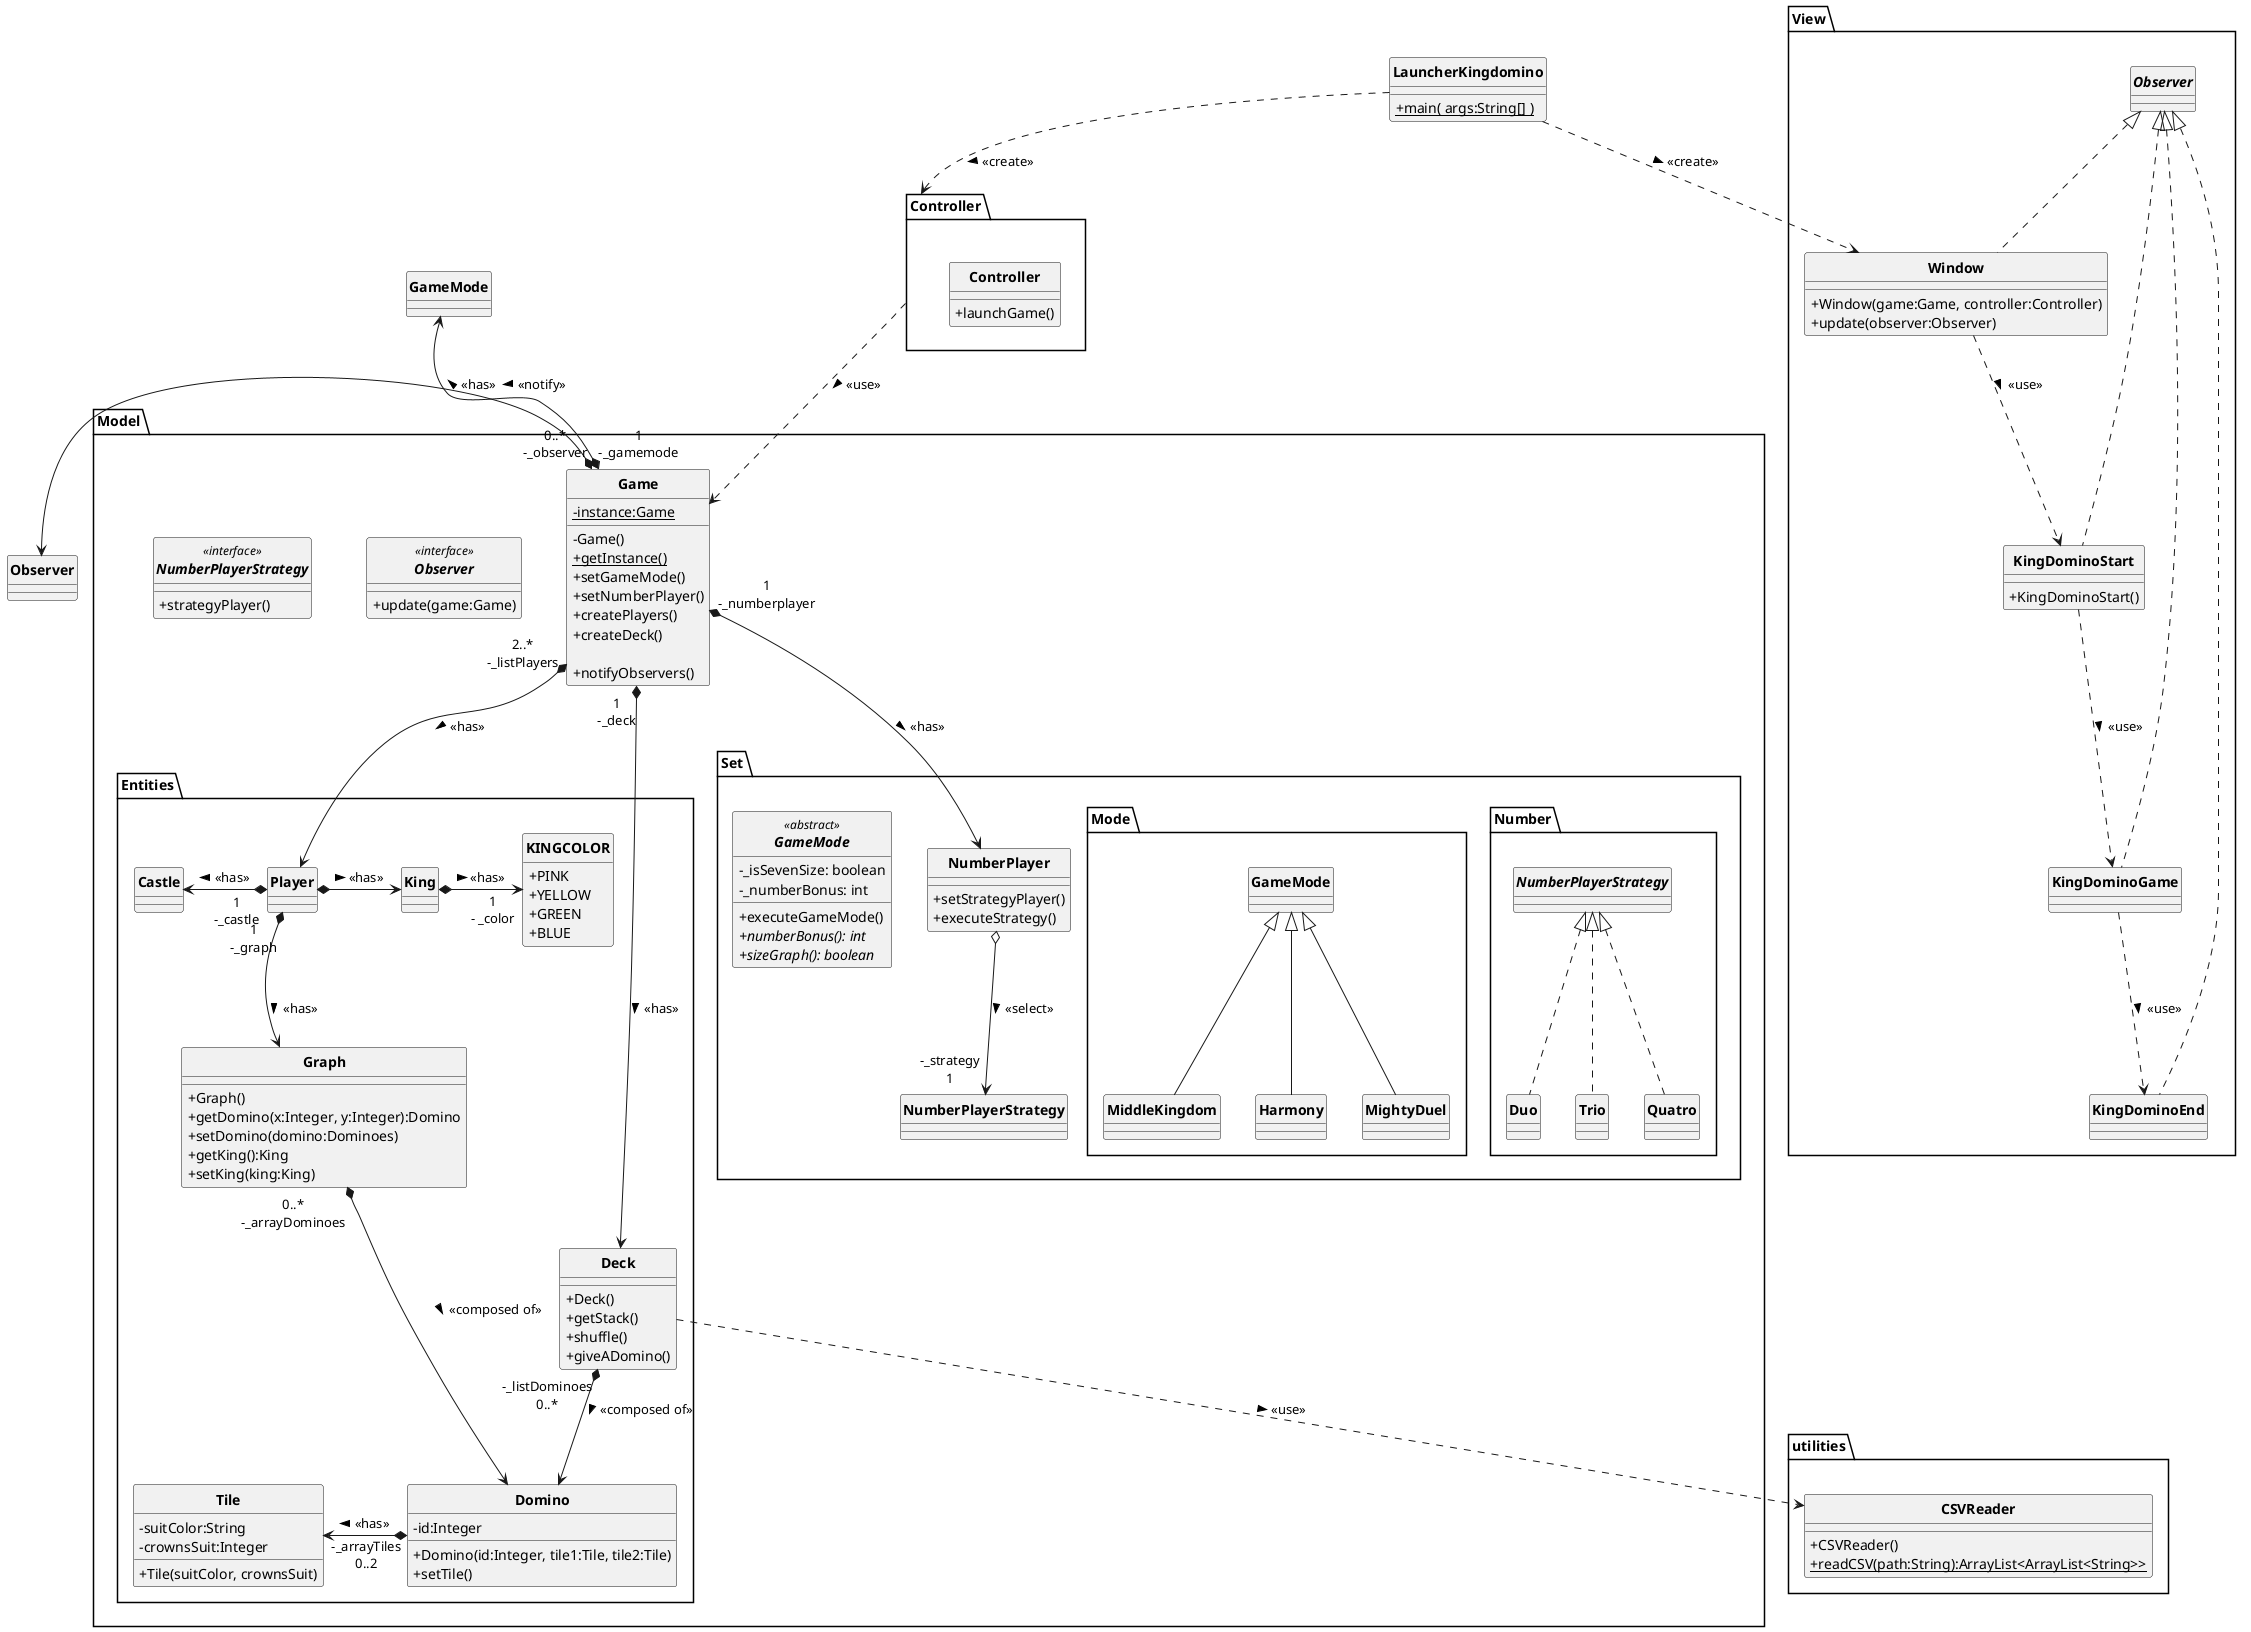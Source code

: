 @startuml
skinparam style strictuml
skinparam classAttributeIconSize 0
skinparam classFontStyle Bold
hide enum methods

class LauncherKingdomino{
    + {static} main( args:String[] )
}

package utilities {
    class CSVReader{
        +CSVReader()
        {static}+readCSV(path:String):ArrayList<ArrayList<String>>
    }

}

package Model{

    class Game {
        {static}-instance:Game
        -Game()
        {static}+getInstance()
        +setGameMode()
        +setNumberPlayer()
        +createPlayers()
        +createDeck()

        +notifyObservers()
    }

    interface Observer<<interface>>{
       +update(game:Game)
    }

    package Entities{
            Graph "0..*\n-_arrayDominoes" *---> Domino : <<composed of>> >

            class Graph {
                +Graph()
                +getDomino(x:Integer, y:Integer):Domino
                +setDomino(domino:Dominoes)
                +getKing():King
                +setKing(king:King)

            }

            class King{

            }


        Deck "-_listDominoes\n0..*" *--> Domino : <<composed of>> >


            class Deck{
                +Deck()
                +getStack()
                +shuffle()
                +giveADomino()
            }

            Domino "-_arrayTiles\n0..2" *-l-> Tile : <<has>> >
            class Domino {
               -id:Integer
               +Domino(id:Integer, tile1:Tile, tile2:Tile)
               +setTile()
            }

            class Tile{
               -suitColor:String
               -crownsSuit:Integer
               +Tile(suitColor, crownsSuit)
            }

            Player "1\n-_graph" *--> Graph : > <<has>>
            Player *-> King : > <<has>>
            Player "1\n-_castle" *-l-> Castle : > <<has>>
            class Player {

            }

            class Castle{

            }

            enum KINGCOLOR {
                +PINK
                +YELLOW
                +GREEN
                +BLUE
            }

    }


    package Set{
        class NumberPlayer{
                +setStrategyPlayer()
                +executeStrategy()
         }

        NumberPlayer o--> "-_strategy\n1"NumberPlayerStrategy: > <<select>>

        package Number{
                class Duo implements NumberPlayerStrategy
                {

                }

                class Trio implements NumberPlayerStrategy
                {

                }

                class Quatro implements NumberPlayerStrategy
                {

                }
        }


        abstract GameMode<<abstract>>{
            -_isSevenSize: boolean
            -_numberBonus: int
            +executeGameMode()
            {abstract}+numberBonus(): int
            {abstract}+sizeGraph(): boolean
        }


            package Mode{
                class MiddleKingdom extends GameMode{

                }

                class Harmony extends GameMode{

                }

                class MightyDuel extends GameMode{

                }
            }

    }

    interface NumberPlayerStrategy<<interface>>{
        +strategyPlayer()
    }




}

package View {
    Window ..> KingDominoStart : <<use>> >
    KingDominoStart ..> KingDominoGame : <<use>> >
     KingDominoGame ..> KingDominoEnd: <<use>> >
    class Window implements Observer
    {
        +Window(game:Game, controller:Controller)
        +update(observer:Observer)
    }

    class KingDominoStart implements Observer
    {
        +KingDominoStart()
    }

    class KingDominoGame implements Observer
    {

    }

    class KingDominoEnd implements Observer
    {

    }
}

package Controller {

    class Controller{
        +launchGame()
    }

}

LauncherKingdomino ..> Window : <<create>> >
LauncherKingdomino ..> Controller : <<create>> >
Game "1\n-_gamemode"*-u-> GameMode : <<has>> >
Game "1\n-_numberplayer" *--> NumberPlayer : <<has>> >
Game "1\n-_deck" *--> Deck : <<has>> >
Game "2..*\n-_listPlayers" *--> Player : <<has>> >
Controller ..> Game : <<use>> >
Game *-l-> Observer : "0..*\n-_observer"<<notify>> >
King *-r-> "1\n- _color" KINGCOLOR : <<has>> >
Deck .d.> CSVReader : <<use>> >

@enduml